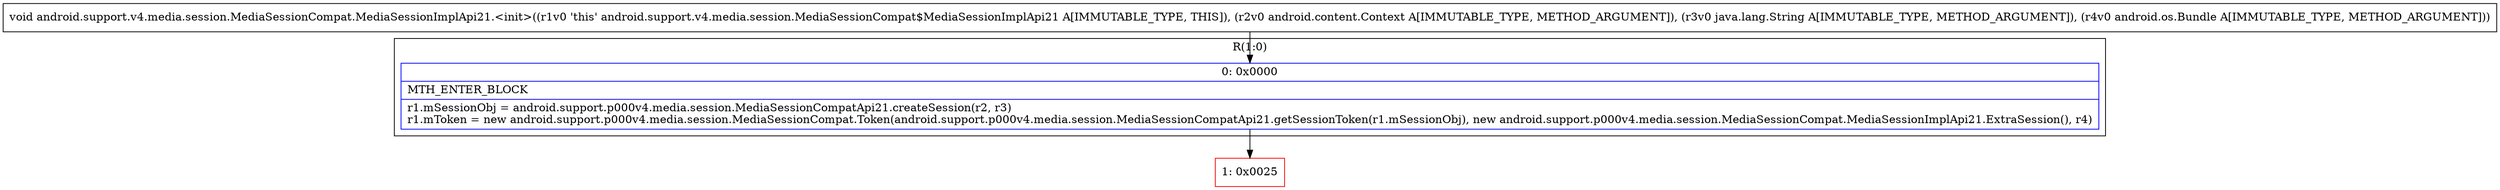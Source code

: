 digraph "CFG forandroid.support.v4.media.session.MediaSessionCompat.MediaSessionImplApi21.\<init\>(Landroid\/content\/Context;Ljava\/lang\/String;Landroid\/os\/Bundle;)V" {
subgraph cluster_Region_714848160 {
label = "R(1:0)";
node [shape=record,color=blue];
Node_0 [shape=record,label="{0\:\ 0x0000|MTH_ENTER_BLOCK\l|r1.mSessionObj = android.support.p000v4.media.session.MediaSessionCompatApi21.createSession(r2, r3)\lr1.mToken = new android.support.p000v4.media.session.MediaSessionCompat.Token(android.support.p000v4.media.session.MediaSessionCompatApi21.getSessionToken(r1.mSessionObj), new android.support.p000v4.media.session.MediaSessionCompat.MediaSessionImplApi21.ExtraSession(), r4)\l}"];
}
Node_1 [shape=record,color=red,label="{1\:\ 0x0025}"];
MethodNode[shape=record,label="{void android.support.v4.media.session.MediaSessionCompat.MediaSessionImplApi21.\<init\>((r1v0 'this' android.support.v4.media.session.MediaSessionCompat$MediaSessionImplApi21 A[IMMUTABLE_TYPE, THIS]), (r2v0 android.content.Context A[IMMUTABLE_TYPE, METHOD_ARGUMENT]), (r3v0 java.lang.String A[IMMUTABLE_TYPE, METHOD_ARGUMENT]), (r4v0 android.os.Bundle A[IMMUTABLE_TYPE, METHOD_ARGUMENT])) }"];
MethodNode -> Node_0;
Node_0 -> Node_1;
}

